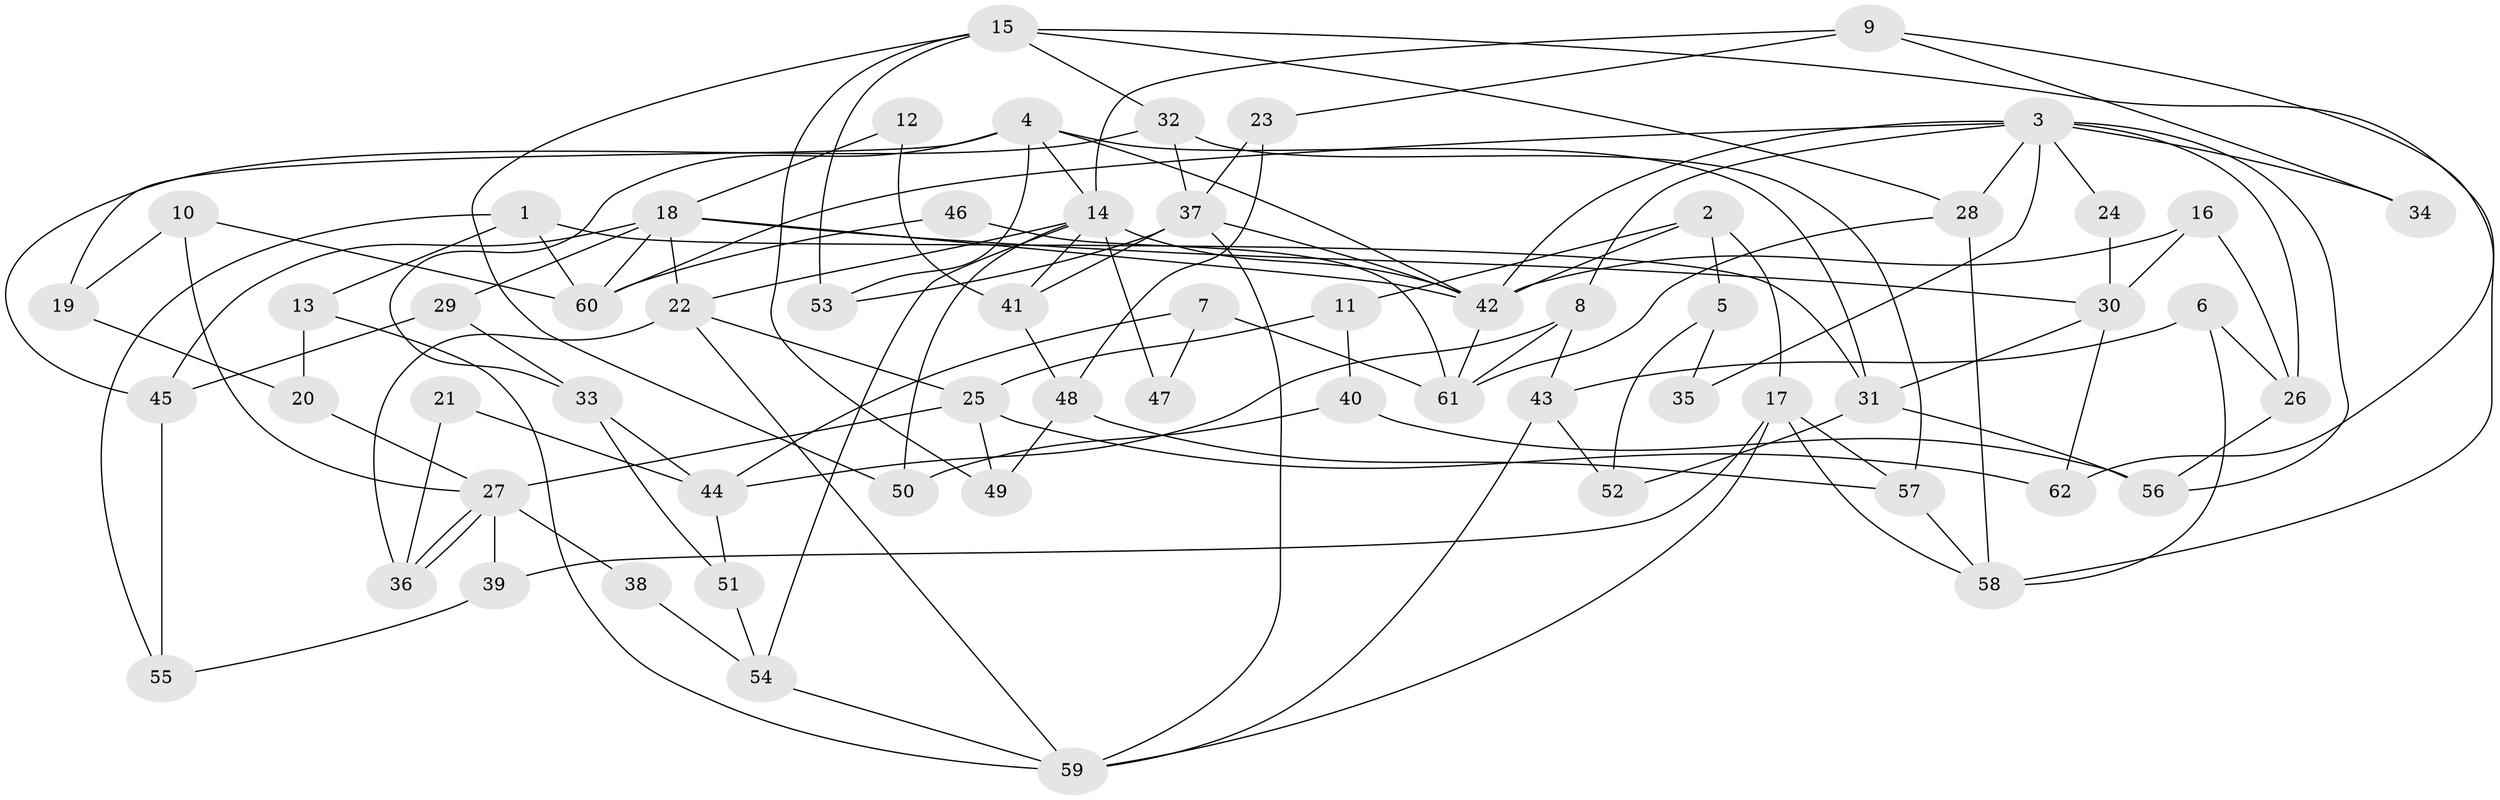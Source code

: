 // Generated by graph-tools (version 1.1) at 2025/11/02/27/25 16:11:18]
// undirected, 62 vertices, 124 edges
graph export_dot {
graph [start="1"]
  node [color=gray90,style=filled];
  1;
  2;
  3;
  4;
  5;
  6;
  7;
  8;
  9;
  10;
  11;
  12;
  13;
  14;
  15;
  16;
  17;
  18;
  19;
  20;
  21;
  22;
  23;
  24;
  25;
  26;
  27;
  28;
  29;
  30;
  31;
  32;
  33;
  34;
  35;
  36;
  37;
  38;
  39;
  40;
  41;
  42;
  43;
  44;
  45;
  46;
  47;
  48;
  49;
  50;
  51;
  52;
  53;
  54;
  55;
  56;
  57;
  58;
  59;
  60;
  61;
  62;
  1 -- 60;
  1 -- 13;
  1 -- 31;
  1 -- 55;
  2 -- 42;
  2 -- 17;
  2 -- 5;
  2 -- 11;
  3 -- 42;
  3 -- 26;
  3 -- 8;
  3 -- 24;
  3 -- 28;
  3 -- 34;
  3 -- 35;
  3 -- 56;
  3 -- 60;
  4 -- 53;
  4 -- 33;
  4 -- 14;
  4 -- 19;
  4 -- 31;
  4 -- 42;
  5 -- 52;
  5 -- 35;
  6 -- 58;
  6 -- 26;
  6 -- 43;
  7 -- 61;
  7 -- 44;
  7 -- 47;
  8 -- 61;
  8 -- 43;
  8 -- 44;
  9 -- 14;
  9 -- 62;
  9 -- 23;
  9 -- 34;
  10 -- 60;
  10 -- 27;
  10 -- 19;
  11 -- 40;
  11 -- 25;
  12 -- 41;
  12 -- 18;
  13 -- 20;
  13 -- 59;
  14 -- 42;
  14 -- 22;
  14 -- 41;
  14 -- 47;
  14 -- 50;
  14 -- 54;
  15 -- 28;
  15 -- 49;
  15 -- 32;
  15 -- 50;
  15 -- 53;
  15 -- 58;
  16 -- 30;
  16 -- 42;
  16 -- 26;
  17 -- 57;
  17 -- 59;
  17 -- 39;
  17 -- 58;
  18 -- 45;
  18 -- 42;
  18 -- 22;
  18 -- 29;
  18 -- 30;
  18 -- 60;
  19 -- 20;
  20 -- 27;
  21 -- 44;
  21 -- 36;
  22 -- 25;
  22 -- 36;
  22 -- 59;
  23 -- 48;
  23 -- 37;
  24 -- 30;
  25 -- 27;
  25 -- 49;
  25 -- 62;
  26 -- 56;
  27 -- 36;
  27 -- 36;
  27 -- 38;
  27 -- 39;
  28 -- 58;
  28 -- 61;
  29 -- 45;
  29 -- 33;
  30 -- 31;
  30 -- 62;
  31 -- 52;
  31 -- 56;
  32 -- 37;
  32 -- 45;
  32 -- 57;
  33 -- 44;
  33 -- 51;
  37 -- 59;
  37 -- 41;
  37 -- 42;
  37 -- 53;
  38 -- 54;
  39 -- 55;
  40 -- 50;
  40 -- 56;
  41 -- 48;
  42 -- 61;
  43 -- 52;
  43 -- 59;
  44 -- 51;
  45 -- 55;
  46 -- 61;
  46 -- 60;
  48 -- 57;
  48 -- 49;
  51 -- 54;
  54 -- 59;
  57 -- 58;
}
